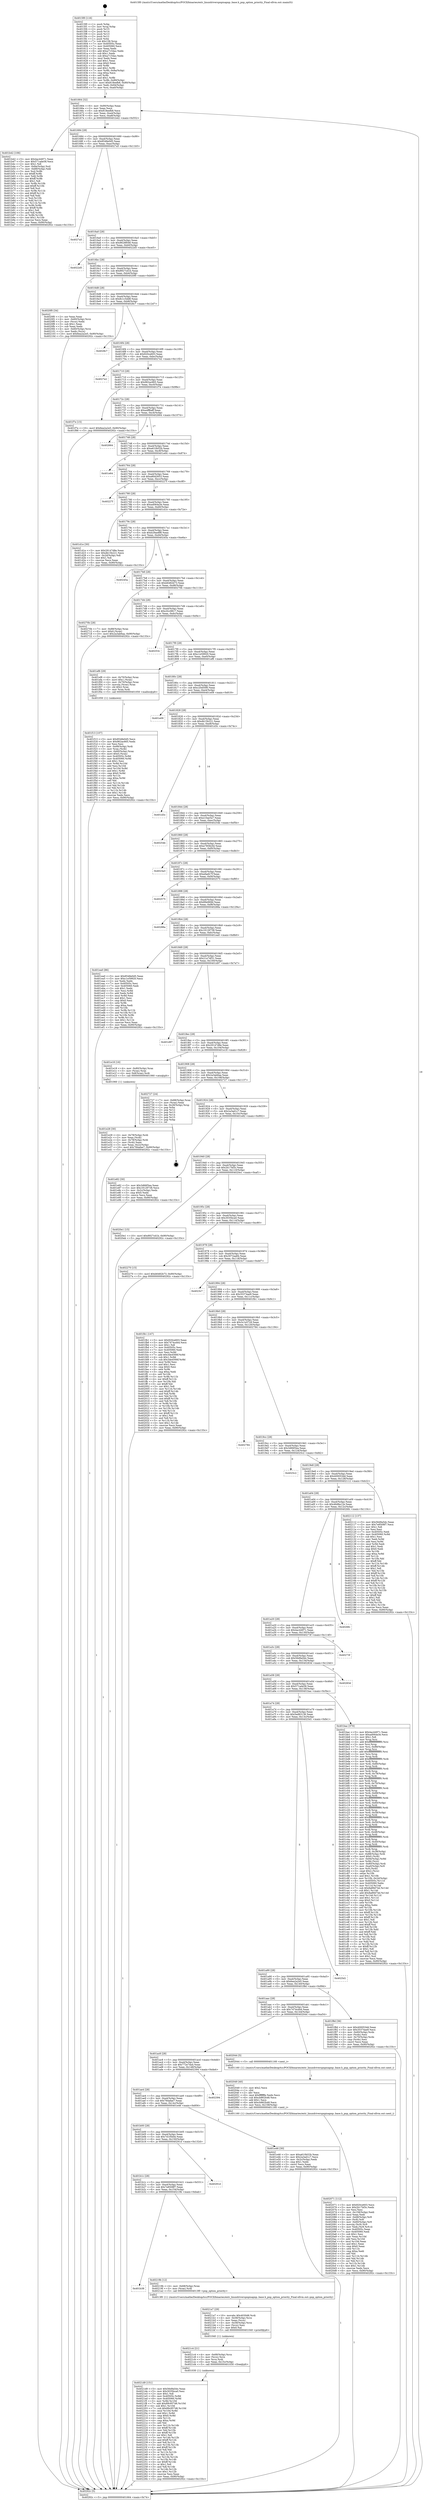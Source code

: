 digraph "0x4015f0" {
  label = "0x4015f0 (/mnt/c/Users/mathe/Desktop/tcc/POCII/binaries/extr_linuxdriverspnpisapnp..base.h_pnp_option_priority_Final-ollvm.out::main(0))"
  labelloc = "t"
  node[shape=record]

  Entry [label="",width=0.3,height=0.3,shape=circle,fillcolor=black,style=filled]
  "0x401664" [label="{
     0x401664 [32]\l
     | [instrs]\l
     &nbsp;&nbsp;0x401664 \<+6\>: mov -0x90(%rbp),%eax\l
     &nbsp;&nbsp;0x40166a \<+2\>: mov %eax,%ecx\l
     &nbsp;&nbsp;0x40166c \<+6\>: sub $0x818eefb8,%ecx\l
     &nbsp;&nbsp;0x401672 \<+6\>: mov %eax,-0xa4(%rbp)\l
     &nbsp;&nbsp;0x401678 \<+6\>: mov %ecx,-0xa8(%rbp)\l
     &nbsp;&nbsp;0x40167e \<+6\>: je 0000000000401b42 \<main+0x552\>\l
  }"]
  "0x401b42" [label="{
     0x401b42 [106]\l
     | [instrs]\l
     &nbsp;&nbsp;0x401b42 \<+5\>: mov $0x4ac44971,%eax\l
     &nbsp;&nbsp;0x401b47 \<+5\>: mov $0x571ade58,%ecx\l
     &nbsp;&nbsp;0x401b4c \<+2\>: mov $0x1,%dl\l
     &nbsp;&nbsp;0x401b4e \<+7\>: mov -0x8a(%rbp),%sil\l
     &nbsp;&nbsp;0x401b55 \<+7\>: mov -0x89(%rbp),%dil\l
     &nbsp;&nbsp;0x401b5c \<+3\>: mov %sil,%r8b\l
     &nbsp;&nbsp;0x401b5f \<+4\>: xor $0xff,%r8b\l
     &nbsp;&nbsp;0x401b63 \<+3\>: mov %dil,%r9b\l
     &nbsp;&nbsp;0x401b66 \<+4\>: xor $0xff,%r9b\l
     &nbsp;&nbsp;0x401b6a \<+3\>: xor $0x1,%dl\l
     &nbsp;&nbsp;0x401b6d \<+3\>: mov %r8b,%r10b\l
     &nbsp;&nbsp;0x401b70 \<+4\>: and $0xff,%r10b\l
     &nbsp;&nbsp;0x401b74 \<+3\>: and %dl,%sil\l
     &nbsp;&nbsp;0x401b77 \<+3\>: mov %r9b,%r11b\l
     &nbsp;&nbsp;0x401b7a \<+4\>: and $0xff,%r11b\l
     &nbsp;&nbsp;0x401b7e \<+3\>: and %dl,%dil\l
     &nbsp;&nbsp;0x401b81 \<+3\>: or %sil,%r10b\l
     &nbsp;&nbsp;0x401b84 \<+3\>: or %dil,%r11b\l
     &nbsp;&nbsp;0x401b87 \<+3\>: xor %r11b,%r10b\l
     &nbsp;&nbsp;0x401b8a \<+3\>: or %r9b,%r8b\l
     &nbsp;&nbsp;0x401b8d \<+4\>: xor $0xff,%r8b\l
     &nbsp;&nbsp;0x401b91 \<+3\>: or $0x1,%dl\l
     &nbsp;&nbsp;0x401b94 \<+3\>: and %dl,%r8b\l
     &nbsp;&nbsp;0x401b97 \<+3\>: or %r8b,%r10b\l
     &nbsp;&nbsp;0x401b9a \<+4\>: test $0x1,%r10b\l
     &nbsp;&nbsp;0x401b9e \<+3\>: cmovne %ecx,%eax\l
     &nbsp;&nbsp;0x401ba1 \<+6\>: mov %eax,-0x90(%rbp)\l
     &nbsp;&nbsp;0x401ba7 \<+5\>: jmp 000000000040292c \<main+0x133c\>\l
  }"]
  "0x401684" [label="{
     0x401684 [28]\l
     | [instrs]\l
     &nbsp;&nbsp;0x401684 \<+5\>: jmp 0000000000401689 \<main+0x99\>\l
     &nbsp;&nbsp;0x401689 \<+6\>: mov -0xa4(%rbp),%eax\l
     &nbsp;&nbsp;0x40168f \<+5\>: sub $0x8548e0d5,%eax\l
     &nbsp;&nbsp;0x401694 \<+6\>: mov %eax,-0xac(%rbp)\l
     &nbsp;&nbsp;0x40169a \<+6\>: je 00000000004027a5 \<main+0x11b5\>\l
  }"]
  "0x40292c" [label="{
     0x40292c [5]\l
     | [instrs]\l
     &nbsp;&nbsp;0x40292c \<+5\>: jmp 0000000000401664 \<main+0x74\>\l
  }"]
  "0x4015f0" [label="{
     0x4015f0 [116]\l
     | [instrs]\l
     &nbsp;&nbsp;0x4015f0 \<+1\>: push %rbp\l
     &nbsp;&nbsp;0x4015f1 \<+3\>: mov %rsp,%rbp\l
     &nbsp;&nbsp;0x4015f4 \<+2\>: push %r15\l
     &nbsp;&nbsp;0x4015f6 \<+2\>: push %r14\l
     &nbsp;&nbsp;0x4015f8 \<+2\>: push %r13\l
     &nbsp;&nbsp;0x4015fa \<+2\>: push %r12\l
     &nbsp;&nbsp;0x4015fc \<+1\>: push %rbx\l
     &nbsp;&nbsp;0x4015fd \<+7\>: sub $0x158,%rsp\l
     &nbsp;&nbsp;0x401604 \<+7\>: mov 0x40505c,%eax\l
     &nbsp;&nbsp;0x40160b \<+7\>: mov 0x405060,%ecx\l
     &nbsp;&nbsp;0x401612 \<+2\>: mov %eax,%edx\l
     &nbsp;&nbsp;0x401614 \<+6\>: add $0xa7154ac,%edx\l
     &nbsp;&nbsp;0x40161a \<+3\>: sub $0x1,%edx\l
     &nbsp;&nbsp;0x40161d \<+6\>: sub $0xa7154ac,%edx\l
     &nbsp;&nbsp;0x401623 \<+3\>: imul %edx,%eax\l
     &nbsp;&nbsp;0x401626 \<+3\>: and $0x1,%eax\l
     &nbsp;&nbsp;0x401629 \<+3\>: cmp $0x0,%eax\l
     &nbsp;&nbsp;0x40162c \<+4\>: sete %r8b\l
     &nbsp;&nbsp;0x401630 \<+4\>: and $0x1,%r8b\l
     &nbsp;&nbsp;0x401634 \<+7\>: mov %r8b,-0x8a(%rbp)\l
     &nbsp;&nbsp;0x40163b \<+3\>: cmp $0xa,%ecx\l
     &nbsp;&nbsp;0x40163e \<+4\>: setl %r8b\l
     &nbsp;&nbsp;0x401642 \<+4\>: and $0x1,%r8b\l
     &nbsp;&nbsp;0x401646 \<+7\>: mov %r8b,-0x89(%rbp)\l
     &nbsp;&nbsp;0x40164d \<+10\>: movl $0x818eefb8,-0x90(%rbp)\l
     &nbsp;&nbsp;0x401657 \<+6\>: mov %edi,-0x94(%rbp)\l
     &nbsp;&nbsp;0x40165d \<+7\>: mov %rsi,-0xa0(%rbp)\l
  }"]
  Exit [label="",width=0.3,height=0.3,shape=circle,fillcolor=black,style=filled,peripheries=2]
  "0x4027a5" [label="{
     0x4027a5\l
  }", style=dashed]
  "0x4016a0" [label="{
     0x4016a0 [28]\l
     | [instrs]\l
     &nbsp;&nbsp;0x4016a0 \<+5\>: jmp 00000000004016a5 \<main+0xb5\>\l
     &nbsp;&nbsp;0x4016a5 \<+6\>: mov -0xa4(%rbp),%eax\l
     &nbsp;&nbsp;0x4016ab \<+5\>: sub $0x8628f046,%eax\l
     &nbsp;&nbsp;0x4016b0 \<+6\>: mov %eax,-0xb0(%rbp)\l
     &nbsp;&nbsp;0x4016b6 \<+6\>: je 00000000004022d5 \<main+0xce5\>\l
  }"]
  "0x4021d9" [label="{
     0x4021d9 [151]\l
     | [instrs]\l
     &nbsp;&nbsp;0x4021d9 \<+5\>: mov $0x56d9a5dc,%eax\l
     &nbsp;&nbsp;0x4021de \<+5\>: mov $0x3035bca0,%esi\l
     &nbsp;&nbsp;0x4021e3 \<+2\>: mov $0x1,%dl\l
     &nbsp;&nbsp;0x4021e5 \<+8\>: mov 0x40505c,%r8d\l
     &nbsp;&nbsp;0x4021ed \<+8\>: mov 0x405060,%r9d\l
     &nbsp;&nbsp;0x4021f5 \<+3\>: mov %r8d,%r10d\l
     &nbsp;&nbsp;0x4021f8 \<+7\>: add $0x89c957d6,%r10d\l
     &nbsp;&nbsp;0x4021ff \<+4\>: sub $0x1,%r10d\l
     &nbsp;&nbsp;0x402203 \<+7\>: sub $0x89c957d6,%r10d\l
     &nbsp;&nbsp;0x40220a \<+4\>: imul %r10d,%r8d\l
     &nbsp;&nbsp;0x40220e \<+4\>: and $0x1,%r8d\l
     &nbsp;&nbsp;0x402212 \<+4\>: cmp $0x0,%r8d\l
     &nbsp;&nbsp;0x402216 \<+4\>: sete %r11b\l
     &nbsp;&nbsp;0x40221a \<+4\>: cmp $0xa,%r9d\l
     &nbsp;&nbsp;0x40221e \<+3\>: setl %bl\l
     &nbsp;&nbsp;0x402221 \<+3\>: mov %r11b,%r14b\l
     &nbsp;&nbsp;0x402224 \<+4\>: xor $0xff,%r14b\l
     &nbsp;&nbsp;0x402228 \<+3\>: mov %bl,%r15b\l
     &nbsp;&nbsp;0x40222b \<+4\>: xor $0xff,%r15b\l
     &nbsp;&nbsp;0x40222f \<+3\>: xor $0x1,%dl\l
     &nbsp;&nbsp;0x402232 \<+3\>: mov %r14b,%r12b\l
     &nbsp;&nbsp;0x402235 \<+4\>: and $0xff,%r12b\l
     &nbsp;&nbsp;0x402239 \<+3\>: and %dl,%r11b\l
     &nbsp;&nbsp;0x40223c \<+3\>: mov %r15b,%r13b\l
     &nbsp;&nbsp;0x40223f \<+4\>: and $0xff,%r13b\l
     &nbsp;&nbsp;0x402243 \<+2\>: and %dl,%bl\l
     &nbsp;&nbsp;0x402245 \<+3\>: or %r11b,%r12b\l
     &nbsp;&nbsp;0x402248 \<+3\>: or %bl,%r13b\l
     &nbsp;&nbsp;0x40224b \<+3\>: xor %r13b,%r12b\l
     &nbsp;&nbsp;0x40224e \<+3\>: or %r15b,%r14b\l
     &nbsp;&nbsp;0x402251 \<+4\>: xor $0xff,%r14b\l
     &nbsp;&nbsp;0x402255 \<+3\>: or $0x1,%dl\l
     &nbsp;&nbsp;0x402258 \<+3\>: and %dl,%r14b\l
     &nbsp;&nbsp;0x40225b \<+3\>: or %r14b,%r12b\l
     &nbsp;&nbsp;0x40225e \<+4\>: test $0x1,%r12b\l
     &nbsp;&nbsp;0x402262 \<+3\>: cmovne %esi,%eax\l
     &nbsp;&nbsp;0x402265 \<+6\>: mov %eax,-0x90(%rbp)\l
     &nbsp;&nbsp;0x40226b \<+5\>: jmp 000000000040292c \<main+0x133c\>\l
  }"]
  "0x4022d5" [label="{
     0x4022d5\l
  }", style=dashed]
  "0x4016bc" [label="{
     0x4016bc [28]\l
     | [instrs]\l
     &nbsp;&nbsp;0x4016bc \<+5\>: jmp 00000000004016c1 \<main+0xd1\>\l
     &nbsp;&nbsp;0x4016c1 \<+6\>: mov -0xa4(%rbp),%eax\l
     &nbsp;&nbsp;0x4016c7 \<+5\>: sub $0x8927cd1b,%eax\l
     &nbsp;&nbsp;0x4016cc \<+6\>: mov %eax,-0xb4(%rbp)\l
     &nbsp;&nbsp;0x4016d2 \<+6\>: je 00000000004020f0 \<main+0xb00\>\l
  }"]
  "0x4021c4" [label="{
     0x4021c4 [21]\l
     | [instrs]\l
     &nbsp;&nbsp;0x4021c4 \<+4\>: mov -0x68(%rbp),%rcx\l
     &nbsp;&nbsp;0x4021c8 \<+3\>: mov (%rcx),%rcx\l
     &nbsp;&nbsp;0x4021cb \<+3\>: mov %rcx,%rdi\l
     &nbsp;&nbsp;0x4021ce \<+6\>: mov %eax,-0x15c(%rbp)\l
     &nbsp;&nbsp;0x4021d4 \<+5\>: call 0000000000401030 \<free@plt\>\l
     | [calls]\l
     &nbsp;&nbsp;0x401030 \{1\} (unknown)\l
  }"]
  "0x4020f0" [label="{
     0x4020f0 [34]\l
     | [instrs]\l
     &nbsp;&nbsp;0x4020f0 \<+2\>: xor %eax,%eax\l
     &nbsp;&nbsp;0x4020f2 \<+4\>: mov -0x60(%rbp),%rcx\l
     &nbsp;&nbsp;0x4020f6 \<+2\>: mov (%rcx),%edx\l
     &nbsp;&nbsp;0x4020f8 \<+3\>: sub $0x1,%eax\l
     &nbsp;&nbsp;0x4020fb \<+2\>: sub %eax,%edx\l
     &nbsp;&nbsp;0x4020fd \<+4\>: mov -0x60(%rbp),%rcx\l
     &nbsp;&nbsp;0x402101 \<+2\>: mov %edx,(%rcx)\l
     &nbsp;&nbsp;0x402103 \<+10\>: movl $0x6ea2a2e5,-0x90(%rbp)\l
     &nbsp;&nbsp;0x40210d \<+5\>: jmp 000000000040292c \<main+0x133c\>\l
  }"]
  "0x4016d8" [label="{
     0x4016d8 [28]\l
     | [instrs]\l
     &nbsp;&nbsp;0x4016d8 \<+5\>: jmp 00000000004016dd \<main+0xed\>\l
     &nbsp;&nbsp;0x4016dd \<+6\>: mov -0xa4(%rbp),%eax\l
     &nbsp;&nbsp;0x4016e3 \<+5\>: sub $0x8c1c5dd8,%eax\l
     &nbsp;&nbsp;0x4016e8 \<+6\>: mov %eax,-0xb8(%rbp)\l
     &nbsp;&nbsp;0x4016ee \<+6\>: je 00000000004028c7 \<main+0x12d7\>\l
  }"]
  "0x4021a7" [label="{
     0x4021a7 [29]\l
     | [instrs]\l
     &nbsp;&nbsp;0x4021a7 \<+10\>: movabs $0x4030d6,%rdi\l
     &nbsp;&nbsp;0x4021b1 \<+4\>: mov -0x58(%rbp),%rcx\l
     &nbsp;&nbsp;0x4021b5 \<+2\>: mov %eax,(%rcx)\l
     &nbsp;&nbsp;0x4021b7 \<+4\>: mov -0x58(%rbp),%rcx\l
     &nbsp;&nbsp;0x4021bb \<+2\>: mov (%rcx),%esi\l
     &nbsp;&nbsp;0x4021bd \<+2\>: mov $0x0,%al\l
     &nbsp;&nbsp;0x4021bf \<+5\>: call 0000000000401040 \<printf@plt\>\l
     | [calls]\l
     &nbsp;&nbsp;0x401040 \{1\} (unknown)\l
  }"]
  "0x4028c7" [label="{
     0x4028c7\l
  }", style=dashed]
  "0x4016f4" [label="{
     0x4016f4 [28]\l
     | [instrs]\l
     &nbsp;&nbsp;0x4016f4 \<+5\>: jmp 00000000004016f9 \<main+0x109\>\l
     &nbsp;&nbsp;0x4016f9 \<+6\>: mov -0xa4(%rbp),%eax\l
     &nbsp;&nbsp;0x4016ff \<+5\>: sub $0x920ce603,%eax\l
     &nbsp;&nbsp;0x401704 \<+6\>: mov %eax,-0xbc(%rbp)\l
     &nbsp;&nbsp;0x40170a \<+6\>: je 00000000004027e2 \<main+0x11f2\>\l
  }"]
  "0x401b38" [label="{
     0x401b38\l
  }", style=dashed]
  "0x4027e2" [label="{
     0x4027e2\l
  }", style=dashed]
  "0x401710" [label="{
     0x401710 [28]\l
     | [instrs]\l
     &nbsp;&nbsp;0x401710 \<+5\>: jmp 0000000000401715 \<main+0x125\>\l
     &nbsp;&nbsp;0x401715 \<+6\>: mov -0xa4(%rbp),%eax\l
     &nbsp;&nbsp;0x40171b \<+5\>: sub $0x962ac665,%eax\l
     &nbsp;&nbsp;0x401720 \<+6\>: mov %eax,-0xc0(%rbp)\l
     &nbsp;&nbsp;0x401726 \<+6\>: je 0000000000401f7e \<main+0x98e\>\l
  }"]
  "0x40219b" [label="{
     0x40219b [12]\l
     | [instrs]\l
     &nbsp;&nbsp;0x40219b \<+4\>: mov -0x68(%rbp),%rax\l
     &nbsp;&nbsp;0x40219f \<+3\>: mov (%rax),%rdi\l
     &nbsp;&nbsp;0x4021a2 \<+5\>: call 00000000004013f0 \<pnp_option_priority\>\l
     | [calls]\l
     &nbsp;&nbsp;0x4013f0 \{1\} (/mnt/c/Users/mathe/Desktop/tcc/POCII/binaries/extr_linuxdriverspnpisapnp..base.h_pnp_option_priority_Final-ollvm.out::pnp_option_priority)\l
  }"]
  "0x401f7e" [label="{
     0x401f7e [15]\l
     | [instrs]\l
     &nbsp;&nbsp;0x401f7e \<+10\>: movl $0x6ea2a2e5,-0x90(%rbp)\l
     &nbsp;&nbsp;0x401f88 \<+5\>: jmp 000000000040292c \<main+0x133c\>\l
  }"]
  "0x40172c" [label="{
     0x40172c [28]\l
     | [instrs]\l
     &nbsp;&nbsp;0x40172c \<+5\>: jmp 0000000000401731 \<main+0x141\>\l
     &nbsp;&nbsp;0x401731 \<+6\>: mov -0xa4(%rbp),%eax\l
     &nbsp;&nbsp;0x401737 \<+5\>: sub $0xa4ff6aff,%eax\l
     &nbsp;&nbsp;0x40173c \<+6\>: mov %eax,-0xc4(%rbp)\l
     &nbsp;&nbsp;0x401742 \<+6\>: je 0000000000402664 \<main+0x1074\>\l
  }"]
  "0x401b1c" [label="{
     0x401b1c [28]\l
     | [instrs]\l
     &nbsp;&nbsp;0x401b1c \<+5\>: jmp 0000000000401b21 \<main+0x531\>\l
     &nbsp;&nbsp;0x401b21 \<+6\>: mov -0xa4(%rbp),%eax\l
     &nbsp;&nbsp;0x401b27 \<+5\>: sub $0x7e8508f7,%eax\l
     &nbsp;&nbsp;0x401b2c \<+6\>: mov %eax,-0x154(%rbp)\l
     &nbsp;&nbsp;0x401b32 \<+6\>: je 000000000040219b \<main+0xbab\>\l
  }"]
  "0x402664" [label="{
     0x402664\l
  }", style=dashed]
  "0x401748" [label="{
     0x401748 [28]\l
     | [instrs]\l
     &nbsp;&nbsp;0x401748 \<+5\>: jmp 000000000040174d \<main+0x15d\>\l
     &nbsp;&nbsp;0x40174d \<+6\>: mov -0xa4(%rbp),%eax\l
     &nbsp;&nbsp;0x401753 \<+5\>: sub $0xa610b52b,%eax\l
     &nbsp;&nbsp;0x401758 \<+6\>: mov %eax,-0xc8(%rbp)\l
     &nbsp;&nbsp;0x40175e \<+6\>: je 0000000000401e64 \<main+0x874\>\l
  }"]
  "0x40291d" [label="{
     0x40291d\l
  }", style=dashed]
  "0x401e64" [label="{
     0x401e64\l
  }", style=dashed]
  "0x401764" [label="{
     0x401764 [28]\l
     | [instrs]\l
     &nbsp;&nbsp;0x401764 \<+5\>: jmp 0000000000401769 \<main+0x179\>\l
     &nbsp;&nbsp;0x401769 \<+6\>: mov -0xa4(%rbp),%eax\l
     &nbsp;&nbsp;0x40176f \<+5\>: sub $0xa80d2653,%eax\l
     &nbsp;&nbsp;0x401774 \<+6\>: mov %eax,-0xcc(%rbp)\l
     &nbsp;&nbsp;0x40177a \<+6\>: je 000000000040227f \<main+0xc8f\>\l
  }"]
  "0x402071" [label="{
     0x402071 [112]\l
     | [instrs]\l
     &nbsp;&nbsp;0x402071 \<+5\>: mov $0x920ce603,%ecx\l
     &nbsp;&nbsp;0x402076 \<+5\>: mov $0x2b17bf3c,%edx\l
     &nbsp;&nbsp;0x40207b \<+2\>: xor %esi,%esi\l
     &nbsp;&nbsp;0x40207d \<+6\>: mov -0x158(%rbp),%edi\l
     &nbsp;&nbsp;0x402083 \<+3\>: imul %eax,%edi\l
     &nbsp;&nbsp;0x402086 \<+4\>: mov -0x68(%rbp),%r8\l
     &nbsp;&nbsp;0x40208a \<+3\>: mov (%r8),%r8\l
     &nbsp;&nbsp;0x40208d \<+4\>: mov -0x60(%rbp),%r9\l
     &nbsp;&nbsp;0x402091 \<+3\>: movslq (%r9),%r9\l
     &nbsp;&nbsp;0x402094 \<+4\>: mov %edi,(%r8,%r9,4)\l
     &nbsp;&nbsp;0x402098 \<+7\>: mov 0x40505c,%eax\l
     &nbsp;&nbsp;0x40209f \<+7\>: mov 0x405060,%edi\l
     &nbsp;&nbsp;0x4020a6 \<+3\>: sub $0x1,%esi\l
     &nbsp;&nbsp;0x4020a9 \<+3\>: mov %eax,%r10d\l
     &nbsp;&nbsp;0x4020ac \<+3\>: add %esi,%r10d\l
     &nbsp;&nbsp;0x4020af \<+4\>: imul %r10d,%eax\l
     &nbsp;&nbsp;0x4020b3 \<+3\>: and $0x1,%eax\l
     &nbsp;&nbsp;0x4020b6 \<+3\>: cmp $0x0,%eax\l
     &nbsp;&nbsp;0x4020b9 \<+4\>: sete %r11b\l
     &nbsp;&nbsp;0x4020bd \<+3\>: cmp $0xa,%edi\l
     &nbsp;&nbsp;0x4020c0 \<+3\>: setl %bl\l
     &nbsp;&nbsp;0x4020c3 \<+3\>: mov %r11b,%r14b\l
     &nbsp;&nbsp;0x4020c6 \<+3\>: and %bl,%r14b\l
     &nbsp;&nbsp;0x4020c9 \<+3\>: xor %bl,%r11b\l
     &nbsp;&nbsp;0x4020cc \<+3\>: or %r11b,%r14b\l
     &nbsp;&nbsp;0x4020cf \<+4\>: test $0x1,%r14b\l
     &nbsp;&nbsp;0x4020d3 \<+3\>: cmovne %edx,%ecx\l
     &nbsp;&nbsp;0x4020d6 \<+6\>: mov %ecx,-0x90(%rbp)\l
     &nbsp;&nbsp;0x4020dc \<+5\>: jmp 000000000040292c \<main+0x133c\>\l
  }"]
  "0x40227f" [label="{
     0x40227f\l
  }", style=dashed]
  "0x401780" [label="{
     0x401780 [28]\l
     | [instrs]\l
     &nbsp;&nbsp;0x401780 \<+5\>: jmp 0000000000401785 \<main+0x195\>\l
     &nbsp;&nbsp;0x401785 \<+6\>: mov -0xa4(%rbp),%eax\l
     &nbsp;&nbsp;0x40178b \<+5\>: sub $0xad064a3e,%eax\l
     &nbsp;&nbsp;0x401790 \<+6\>: mov %eax,-0xd0(%rbp)\l
     &nbsp;&nbsp;0x401796 \<+6\>: je 0000000000401d1e \<main+0x72e\>\l
  }"]
  "0x402049" [label="{
     0x402049 [40]\l
     | [instrs]\l
     &nbsp;&nbsp;0x402049 \<+5\>: mov $0x2,%ecx\l
     &nbsp;&nbsp;0x40204e \<+1\>: cltd\l
     &nbsp;&nbsp;0x40204f \<+2\>: idiv %ecx\l
     &nbsp;&nbsp;0x402051 \<+6\>: imul $0xfffffffe,%edx,%ecx\l
     &nbsp;&nbsp;0x402057 \<+6\>: sub $0xcb862b48,%ecx\l
     &nbsp;&nbsp;0x40205d \<+3\>: add $0x1,%ecx\l
     &nbsp;&nbsp;0x402060 \<+6\>: add $0xcb862b48,%ecx\l
     &nbsp;&nbsp;0x402066 \<+6\>: mov %ecx,-0x158(%rbp)\l
     &nbsp;&nbsp;0x40206c \<+5\>: call 0000000000401160 \<next_i\>\l
     | [calls]\l
     &nbsp;&nbsp;0x401160 \{1\} (/mnt/c/Users/mathe/Desktop/tcc/POCII/binaries/extr_linuxdriverspnpisapnp..base.h_pnp_option_priority_Final-ollvm.out::next_i)\l
  }"]
  "0x401d1e" [label="{
     0x401d1e [30]\l
     | [instrs]\l
     &nbsp;&nbsp;0x401d1e \<+5\>: mov $0x29147d8e,%eax\l
     &nbsp;&nbsp;0x401d23 \<+5\>: mov $0xdb15b221,%ecx\l
     &nbsp;&nbsp;0x401d28 \<+3\>: mov -0x2d(%rbp),%dl\l
     &nbsp;&nbsp;0x401d2b \<+3\>: test $0x1,%dl\l
     &nbsp;&nbsp;0x401d2e \<+3\>: cmovne %ecx,%eax\l
     &nbsp;&nbsp;0x401d31 \<+6\>: mov %eax,-0x90(%rbp)\l
     &nbsp;&nbsp;0x401d37 \<+5\>: jmp 000000000040292c \<main+0x133c\>\l
  }"]
  "0x40179c" [label="{
     0x40179c [28]\l
     | [instrs]\l
     &nbsp;&nbsp;0x40179c \<+5\>: jmp 00000000004017a1 \<main+0x1b1\>\l
     &nbsp;&nbsp;0x4017a1 \<+6\>: mov -0xa4(%rbp),%eax\l
     &nbsp;&nbsp;0x4017a7 \<+5\>: sub $0xb29ae8f8,%eax\l
     &nbsp;&nbsp;0x4017ac \<+6\>: mov %eax,-0xd4(%rbp)\l
     &nbsp;&nbsp;0x4017b2 \<+6\>: je 000000000040245a \<main+0xe6a\>\l
  }"]
  "0x401f13" [label="{
     0x401f13 [107]\l
     | [instrs]\l
     &nbsp;&nbsp;0x401f13 \<+5\>: mov $0x8548e0d5,%ecx\l
     &nbsp;&nbsp;0x401f18 \<+5\>: mov $0x962ac665,%edx\l
     &nbsp;&nbsp;0x401f1d \<+2\>: xor %esi,%esi\l
     &nbsp;&nbsp;0x401f1f \<+4\>: mov -0x68(%rbp),%rdi\l
     &nbsp;&nbsp;0x401f23 \<+3\>: mov %rax,(%rdi)\l
     &nbsp;&nbsp;0x401f26 \<+4\>: mov -0x60(%rbp),%rax\l
     &nbsp;&nbsp;0x401f2a \<+6\>: movl $0x0,(%rax)\l
     &nbsp;&nbsp;0x401f30 \<+8\>: mov 0x40505c,%r8d\l
     &nbsp;&nbsp;0x401f38 \<+8\>: mov 0x405060,%r9d\l
     &nbsp;&nbsp;0x401f40 \<+3\>: sub $0x1,%esi\l
     &nbsp;&nbsp;0x401f43 \<+3\>: mov %r8d,%r10d\l
     &nbsp;&nbsp;0x401f46 \<+3\>: add %esi,%r10d\l
     &nbsp;&nbsp;0x401f49 \<+4\>: imul %r10d,%r8d\l
     &nbsp;&nbsp;0x401f4d \<+4\>: and $0x1,%r8d\l
     &nbsp;&nbsp;0x401f51 \<+4\>: cmp $0x0,%r8d\l
     &nbsp;&nbsp;0x401f55 \<+4\>: sete %r11b\l
     &nbsp;&nbsp;0x401f59 \<+4\>: cmp $0xa,%r9d\l
     &nbsp;&nbsp;0x401f5d \<+3\>: setl %bl\l
     &nbsp;&nbsp;0x401f60 \<+3\>: mov %r11b,%r14b\l
     &nbsp;&nbsp;0x401f63 \<+3\>: and %bl,%r14b\l
     &nbsp;&nbsp;0x401f66 \<+3\>: xor %bl,%r11b\l
     &nbsp;&nbsp;0x401f69 \<+3\>: or %r11b,%r14b\l
     &nbsp;&nbsp;0x401f6c \<+4\>: test $0x1,%r14b\l
     &nbsp;&nbsp;0x401f70 \<+3\>: cmovne %edx,%ecx\l
     &nbsp;&nbsp;0x401f73 \<+6\>: mov %ecx,-0x90(%rbp)\l
     &nbsp;&nbsp;0x401f79 \<+5\>: jmp 000000000040292c \<main+0x133c\>\l
  }"]
  "0x40245a" [label="{
     0x40245a\l
  }", style=dashed]
  "0x4017b8" [label="{
     0x4017b8 [28]\l
     | [instrs]\l
     &nbsp;&nbsp;0x4017b8 \<+5\>: jmp 00000000004017bd \<main+0x1cd\>\l
     &nbsp;&nbsp;0x4017bd \<+6\>: mov -0xa4(%rbp),%eax\l
     &nbsp;&nbsp;0x4017c3 \<+5\>: sub $0xb6482b73,%eax\l
     &nbsp;&nbsp;0x4017c8 \<+6\>: mov %eax,-0xd8(%rbp)\l
     &nbsp;&nbsp;0x4017ce \<+6\>: je 000000000040270b \<main+0x111b\>\l
  }"]
  "0x401b00" [label="{
     0x401b00 [28]\l
     | [instrs]\l
     &nbsp;&nbsp;0x401b00 \<+5\>: jmp 0000000000401b05 \<main+0x515\>\l
     &nbsp;&nbsp;0x401b05 \<+6\>: mov -0xa4(%rbp),%eax\l
     &nbsp;&nbsp;0x401b0b \<+5\>: sub $0x7d1f5b0e,%eax\l
     &nbsp;&nbsp;0x401b10 \<+6\>: mov %eax,-0x150(%rbp)\l
     &nbsp;&nbsp;0x401b16 \<+6\>: je 000000000040291d \<main+0x132d\>\l
  }"]
  "0x40270b" [label="{
     0x40270b [28]\l
     | [instrs]\l
     &nbsp;&nbsp;0x40270b \<+7\>: mov -0x88(%rbp),%rax\l
     &nbsp;&nbsp;0x402712 \<+6\>: movl $0x0,(%rax)\l
     &nbsp;&nbsp;0x402718 \<+10\>: movl $0x2a3ab6aa,-0x90(%rbp)\l
     &nbsp;&nbsp;0x402722 \<+5\>: jmp 000000000040292c \<main+0x133c\>\l
  }"]
  "0x4017d4" [label="{
     0x4017d4 [28]\l
     | [instrs]\l
     &nbsp;&nbsp;0x4017d4 \<+5\>: jmp 00000000004017d9 \<main+0x1e9\>\l
     &nbsp;&nbsp;0x4017d9 \<+6\>: mov -0xa4(%rbp),%eax\l
     &nbsp;&nbsp;0x4017df \<+5\>: sub $0xc0cc9817,%eax\l
     &nbsp;&nbsp;0x4017e4 \<+6\>: mov %eax,-0xdc(%rbp)\l
     &nbsp;&nbsp;0x4017ea \<+6\>: je 000000000040253c \<main+0xf4c\>\l
  }"]
  "0x401e46" [label="{
     0x401e46 [30]\l
     | [instrs]\l
     &nbsp;&nbsp;0x401e46 \<+5\>: mov $0xa610b52b,%eax\l
     &nbsp;&nbsp;0x401e4b \<+5\>: mov $0x2a3ad1c7,%ecx\l
     &nbsp;&nbsp;0x401e50 \<+3\>: mov -0x2c(%rbp),%edx\l
     &nbsp;&nbsp;0x401e53 \<+3\>: cmp $0x1,%edx\l
     &nbsp;&nbsp;0x401e56 \<+3\>: cmovl %ecx,%eax\l
     &nbsp;&nbsp;0x401e59 \<+6\>: mov %eax,-0x90(%rbp)\l
     &nbsp;&nbsp;0x401e5f \<+5\>: jmp 000000000040292c \<main+0x133c\>\l
  }"]
  "0x40253c" [label="{
     0x40253c\l
  }", style=dashed]
  "0x4017f0" [label="{
     0x4017f0 [28]\l
     | [instrs]\l
     &nbsp;&nbsp;0x4017f0 \<+5\>: jmp 00000000004017f5 \<main+0x205\>\l
     &nbsp;&nbsp;0x4017f5 \<+6\>: mov -0xa4(%rbp),%eax\l
     &nbsp;&nbsp;0x4017fb \<+5\>: sub $0xc1e59920,%eax\l
     &nbsp;&nbsp;0x401800 \<+6\>: mov %eax,-0xe0(%rbp)\l
     &nbsp;&nbsp;0x401806 \<+6\>: je 0000000000401ef6 \<main+0x906\>\l
  }"]
  "0x401ae4" [label="{
     0x401ae4 [28]\l
     | [instrs]\l
     &nbsp;&nbsp;0x401ae4 \<+5\>: jmp 0000000000401ae9 \<main+0x4f9\>\l
     &nbsp;&nbsp;0x401ae9 \<+6\>: mov -0xa4(%rbp),%eax\l
     &nbsp;&nbsp;0x401aef \<+5\>: sub $0x784afae7,%eax\l
     &nbsp;&nbsp;0x401af4 \<+6\>: mov %eax,-0x14c(%rbp)\l
     &nbsp;&nbsp;0x401afa \<+6\>: je 0000000000401e46 \<main+0x856\>\l
  }"]
  "0x401ef6" [label="{
     0x401ef6 [29]\l
     | [instrs]\l
     &nbsp;&nbsp;0x401ef6 \<+4\>: mov -0x70(%rbp),%rax\l
     &nbsp;&nbsp;0x401efa \<+6\>: movl $0x1,(%rax)\l
     &nbsp;&nbsp;0x401f00 \<+4\>: mov -0x70(%rbp),%rax\l
     &nbsp;&nbsp;0x401f04 \<+3\>: movslq (%rax),%rax\l
     &nbsp;&nbsp;0x401f07 \<+4\>: shl $0x2,%rax\l
     &nbsp;&nbsp;0x401f0b \<+3\>: mov %rax,%rdi\l
     &nbsp;&nbsp;0x401f0e \<+5\>: call 0000000000401050 \<malloc@plt\>\l
     | [calls]\l
     &nbsp;&nbsp;0x401050 \{1\} (unknown)\l
  }"]
  "0x40180c" [label="{
     0x40180c [28]\l
     | [instrs]\l
     &nbsp;&nbsp;0x40180c \<+5\>: jmp 0000000000401811 \<main+0x221\>\l
     &nbsp;&nbsp;0x401811 \<+6\>: mov -0xa4(%rbp),%eax\l
     &nbsp;&nbsp;0x401817 \<+5\>: sub $0xc20d50f0,%eax\l
     &nbsp;&nbsp;0x40181c \<+6\>: mov %eax,-0xe4(%rbp)\l
     &nbsp;&nbsp;0x401822 \<+6\>: je 0000000000401e09 \<main+0x819\>\l
  }"]
  "0x402394" [label="{
     0x402394\l
  }", style=dashed]
  "0x401e09" [label="{
     0x401e09\l
  }", style=dashed]
  "0x401828" [label="{
     0x401828 [28]\l
     | [instrs]\l
     &nbsp;&nbsp;0x401828 \<+5\>: jmp 000000000040182d \<main+0x23d\>\l
     &nbsp;&nbsp;0x40182d \<+6\>: mov -0xa4(%rbp),%eax\l
     &nbsp;&nbsp;0x401833 \<+5\>: sub $0xdb15b221,%eax\l
     &nbsp;&nbsp;0x401838 \<+6\>: mov %eax,-0xe8(%rbp)\l
     &nbsp;&nbsp;0x40183e \<+6\>: je 0000000000401d3c \<main+0x74c\>\l
  }"]
  "0x401ac8" [label="{
     0x401ac8 [28]\l
     | [instrs]\l
     &nbsp;&nbsp;0x401ac8 \<+5\>: jmp 0000000000401acd \<main+0x4dd\>\l
     &nbsp;&nbsp;0x401acd \<+6\>: mov -0xa4(%rbp),%eax\l
     &nbsp;&nbsp;0x401ad3 \<+5\>: sub $0x772e74a4,%eax\l
     &nbsp;&nbsp;0x401ad8 \<+6\>: mov %eax,-0x148(%rbp)\l
     &nbsp;&nbsp;0x401ade \<+6\>: je 0000000000402394 \<main+0xda4\>\l
  }"]
  "0x401d3c" [label="{
     0x401d3c\l
  }", style=dashed]
  "0x401844" [label="{
     0x401844 [28]\l
     | [instrs]\l
     &nbsp;&nbsp;0x401844 \<+5\>: jmp 0000000000401849 \<main+0x259\>\l
     &nbsp;&nbsp;0x401849 \<+6\>: mov -0xa4(%rbp),%eax\l
     &nbsp;&nbsp;0x40184f \<+5\>: sub $0xe10ae5a7,%eax\l
     &nbsp;&nbsp;0x401854 \<+6\>: mov %eax,-0xec(%rbp)\l
     &nbsp;&nbsp;0x40185a \<+6\>: je 000000000040254b \<main+0xf5b\>\l
  }"]
  "0x402044" [label="{
     0x402044 [5]\l
     | [instrs]\l
     &nbsp;&nbsp;0x402044 \<+5\>: call 0000000000401160 \<next_i\>\l
     | [calls]\l
     &nbsp;&nbsp;0x401160 \{1\} (/mnt/c/Users/mathe/Desktop/tcc/POCII/binaries/extr_linuxdriverspnpisapnp..base.h_pnp_option_priority_Final-ollvm.out::next_i)\l
  }"]
  "0x40254b" [label="{
     0x40254b\l
  }", style=dashed]
  "0x401860" [label="{
     0x401860 [28]\l
     | [instrs]\l
     &nbsp;&nbsp;0x401860 \<+5\>: jmp 0000000000401865 \<main+0x275\>\l
     &nbsp;&nbsp;0x401865 \<+6\>: mov -0xa4(%rbp),%eax\l
     &nbsp;&nbsp;0x40186b \<+5\>: sub $0xe7858c0d,%eax\l
     &nbsp;&nbsp;0x401870 \<+6\>: mov %eax,-0xf0(%rbp)\l
     &nbsp;&nbsp;0x401876 \<+6\>: je 00000000004023a3 \<main+0xdb3\>\l
  }"]
  "0x401aac" [label="{
     0x401aac [28]\l
     | [instrs]\l
     &nbsp;&nbsp;0x401aac \<+5\>: jmp 0000000000401ab1 \<main+0x4c1\>\l
     &nbsp;&nbsp;0x401ab1 \<+6\>: mov -0xa4(%rbp),%eax\l
     &nbsp;&nbsp;0x401ab7 \<+5\>: sub $0x7474cd44,%eax\l
     &nbsp;&nbsp;0x401abc \<+6\>: mov %eax,-0x144(%rbp)\l
     &nbsp;&nbsp;0x401ac2 \<+6\>: je 0000000000402044 \<main+0xa54\>\l
  }"]
  "0x4023a3" [label="{
     0x4023a3\l
  }", style=dashed]
  "0x40187c" [label="{
     0x40187c [28]\l
     | [instrs]\l
     &nbsp;&nbsp;0x40187c \<+5\>: jmp 0000000000401881 \<main+0x291\>\l
     &nbsp;&nbsp;0x401881 \<+6\>: mov -0xa4(%rbp),%eax\l
     &nbsp;&nbsp;0x401887 \<+5\>: sub $0xefaefc7f,%eax\l
     &nbsp;&nbsp;0x40188c \<+6\>: mov %eax,-0xf4(%rbp)\l
     &nbsp;&nbsp;0x401892 \<+6\>: je 0000000000402575 \<main+0xf85\>\l
  }"]
  "0x401f8d" [label="{
     0x401f8d [36]\l
     | [instrs]\l
     &nbsp;&nbsp;0x401f8d \<+5\>: mov $0x400053dd,%eax\l
     &nbsp;&nbsp;0x401f92 \<+5\>: mov $0x35374ae9,%ecx\l
     &nbsp;&nbsp;0x401f97 \<+4\>: mov -0x60(%rbp),%rdx\l
     &nbsp;&nbsp;0x401f9b \<+2\>: mov (%rdx),%esi\l
     &nbsp;&nbsp;0x401f9d \<+4\>: mov -0x70(%rbp),%rdx\l
     &nbsp;&nbsp;0x401fa1 \<+2\>: cmp (%rdx),%esi\l
     &nbsp;&nbsp;0x401fa3 \<+3\>: cmovl %ecx,%eax\l
     &nbsp;&nbsp;0x401fa6 \<+6\>: mov %eax,-0x90(%rbp)\l
     &nbsp;&nbsp;0x401fac \<+5\>: jmp 000000000040292c \<main+0x133c\>\l
  }"]
  "0x402575" [label="{
     0x402575\l
  }", style=dashed]
  "0x401898" [label="{
     0x401898 [28]\l
     | [instrs]\l
     &nbsp;&nbsp;0x401898 \<+5\>: jmp 000000000040189d \<main+0x2ad\>\l
     &nbsp;&nbsp;0x40189d \<+6\>: mov -0xa4(%rbp),%eax\l
     &nbsp;&nbsp;0x4018a3 \<+5\>: sub $0x89e969d,%eax\l
     &nbsp;&nbsp;0x4018a8 \<+6\>: mov %eax,-0xf8(%rbp)\l
     &nbsp;&nbsp;0x4018ae \<+6\>: je 000000000040288a \<main+0x129a\>\l
  }"]
  "0x401a90" [label="{
     0x401a90 [28]\l
     | [instrs]\l
     &nbsp;&nbsp;0x401a90 \<+5\>: jmp 0000000000401a95 \<main+0x4a5\>\l
     &nbsp;&nbsp;0x401a95 \<+6\>: mov -0xa4(%rbp),%eax\l
     &nbsp;&nbsp;0x401a9b \<+5\>: sub $0x6ea2a2e5,%eax\l
     &nbsp;&nbsp;0x401aa0 \<+6\>: mov %eax,-0x140(%rbp)\l
     &nbsp;&nbsp;0x401aa6 \<+6\>: je 0000000000401f8d \<main+0x99d\>\l
  }"]
  "0x40288a" [label="{
     0x40288a\l
  }", style=dashed]
  "0x4018b4" [label="{
     0x4018b4 [28]\l
     | [instrs]\l
     &nbsp;&nbsp;0x4018b4 \<+5\>: jmp 00000000004018b9 \<main+0x2c9\>\l
     &nbsp;&nbsp;0x4018b9 \<+6\>: mov -0xa4(%rbp),%eax\l
     &nbsp;&nbsp;0x4018bf \<+5\>: sub $0x19129738,%eax\l
     &nbsp;&nbsp;0x4018c4 \<+6\>: mov %eax,-0xfc(%rbp)\l
     &nbsp;&nbsp;0x4018ca \<+6\>: je 0000000000401ea0 \<main+0x8b0\>\l
  }"]
  "0x4025d1" [label="{
     0x4025d1\l
  }", style=dashed]
  "0x401ea0" [label="{
     0x401ea0 [86]\l
     | [instrs]\l
     &nbsp;&nbsp;0x401ea0 \<+5\>: mov $0x8548e0d5,%eax\l
     &nbsp;&nbsp;0x401ea5 \<+5\>: mov $0xc1e59920,%ecx\l
     &nbsp;&nbsp;0x401eaa \<+2\>: xor %edx,%edx\l
     &nbsp;&nbsp;0x401eac \<+7\>: mov 0x40505c,%esi\l
     &nbsp;&nbsp;0x401eb3 \<+7\>: mov 0x405060,%edi\l
     &nbsp;&nbsp;0x401eba \<+3\>: sub $0x1,%edx\l
     &nbsp;&nbsp;0x401ebd \<+3\>: mov %esi,%r8d\l
     &nbsp;&nbsp;0x401ec0 \<+3\>: add %edx,%r8d\l
     &nbsp;&nbsp;0x401ec3 \<+4\>: imul %r8d,%esi\l
     &nbsp;&nbsp;0x401ec7 \<+3\>: and $0x1,%esi\l
     &nbsp;&nbsp;0x401eca \<+3\>: cmp $0x0,%esi\l
     &nbsp;&nbsp;0x401ecd \<+4\>: sete %r9b\l
     &nbsp;&nbsp;0x401ed1 \<+3\>: cmp $0xa,%edi\l
     &nbsp;&nbsp;0x401ed4 \<+4\>: setl %r10b\l
     &nbsp;&nbsp;0x401ed8 \<+3\>: mov %r9b,%r11b\l
     &nbsp;&nbsp;0x401edb \<+3\>: and %r10b,%r11b\l
     &nbsp;&nbsp;0x401ede \<+3\>: xor %r10b,%r9b\l
     &nbsp;&nbsp;0x401ee1 \<+3\>: or %r9b,%r11b\l
     &nbsp;&nbsp;0x401ee4 \<+4\>: test $0x1,%r11b\l
     &nbsp;&nbsp;0x401ee8 \<+3\>: cmovne %ecx,%eax\l
     &nbsp;&nbsp;0x401eeb \<+6\>: mov %eax,-0x90(%rbp)\l
     &nbsp;&nbsp;0x401ef1 \<+5\>: jmp 000000000040292c \<main+0x133c\>\l
  }"]
  "0x4018d0" [label="{
     0x4018d0 [28]\l
     | [instrs]\l
     &nbsp;&nbsp;0x4018d0 \<+5\>: jmp 00000000004018d5 \<main+0x2e5\>\l
     &nbsp;&nbsp;0x4018d5 \<+6\>: mov -0xa4(%rbp),%eax\l
     &nbsp;&nbsp;0x4018db \<+5\>: sub $0x21a74f31,%eax\l
     &nbsp;&nbsp;0x4018e0 \<+6\>: mov %eax,-0x100(%rbp)\l
     &nbsp;&nbsp;0x4018e6 \<+6\>: je 0000000000401d97 \<main+0x7a7\>\l
  }"]
  "0x401e28" [label="{
     0x401e28 [30]\l
     | [instrs]\l
     &nbsp;&nbsp;0x401e28 \<+4\>: mov -0x78(%rbp),%rdi\l
     &nbsp;&nbsp;0x401e2c \<+2\>: mov %eax,(%rdi)\l
     &nbsp;&nbsp;0x401e2e \<+4\>: mov -0x78(%rbp),%rdi\l
     &nbsp;&nbsp;0x401e32 \<+2\>: mov (%rdi),%eax\l
     &nbsp;&nbsp;0x401e34 \<+3\>: mov %eax,-0x2c(%rbp)\l
     &nbsp;&nbsp;0x401e37 \<+10\>: movl $0x784afae7,-0x90(%rbp)\l
     &nbsp;&nbsp;0x401e41 \<+5\>: jmp 000000000040292c \<main+0x133c\>\l
  }"]
  "0x401d97" [label="{
     0x401d97\l
  }", style=dashed]
  "0x4018ec" [label="{
     0x4018ec [28]\l
     | [instrs]\l
     &nbsp;&nbsp;0x4018ec \<+5\>: jmp 00000000004018f1 \<main+0x301\>\l
     &nbsp;&nbsp;0x4018f1 \<+6\>: mov -0xa4(%rbp),%eax\l
     &nbsp;&nbsp;0x4018f7 \<+5\>: sub $0x29147d8e,%eax\l
     &nbsp;&nbsp;0x4018fc \<+6\>: mov %eax,-0x104(%rbp)\l
     &nbsp;&nbsp;0x401902 \<+6\>: je 0000000000401e18 \<main+0x828\>\l
  }"]
  "0x401a74" [label="{
     0x401a74 [28]\l
     | [instrs]\l
     &nbsp;&nbsp;0x401a74 \<+5\>: jmp 0000000000401a79 \<main+0x489\>\l
     &nbsp;&nbsp;0x401a79 \<+6\>: mov -0xa4(%rbp),%eax\l
     &nbsp;&nbsp;0x401a7f \<+5\>: sub $0x5ed83136,%eax\l
     &nbsp;&nbsp;0x401a84 \<+6\>: mov %eax,-0x13c(%rbp)\l
     &nbsp;&nbsp;0x401a8a \<+6\>: je 00000000004025d1 \<main+0xfe1\>\l
  }"]
  "0x401e18" [label="{
     0x401e18 [16]\l
     | [instrs]\l
     &nbsp;&nbsp;0x401e18 \<+4\>: mov -0x80(%rbp),%rax\l
     &nbsp;&nbsp;0x401e1c \<+3\>: mov (%rax),%rax\l
     &nbsp;&nbsp;0x401e1f \<+4\>: mov 0x8(%rax),%rdi\l
     &nbsp;&nbsp;0x401e23 \<+5\>: call 0000000000401060 \<atoi@plt\>\l
     | [calls]\l
     &nbsp;&nbsp;0x401060 \{1\} (unknown)\l
  }"]
  "0x401908" [label="{
     0x401908 [28]\l
     | [instrs]\l
     &nbsp;&nbsp;0x401908 \<+5\>: jmp 000000000040190d \<main+0x31d\>\l
     &nbsp;&nbsp;0x40190d \<+6\>: mov -0xa4(%rbp),%eax\l
     &nbsp;&nbsp;0x401913 \<+5\>: sub $0x2a3ab6aa,%eax\l
     &nbsp;&nbsp;0x401918 \<+6\>: mov %eax,-0x108(%rbp)\l
     &nbsp;&nbsp;0x40191e \<+6\>: je 0000000000402727 \<main+0x1137\>\l
  }"]
  "0x401bac" [label="{
     0x401bac [370]\l
     | [instrs]\l
     &nbsp;&nbsp;0x401bac \<+5\>: mov $0x4ac44971,%eax\l
     &nbsp;&nbsp;0x401bb1 \<+5\>: mov $0xad064a3e,%ecx\l
     &nbsp;&nbsp;0x401bb6 \<+2\>: mov $0x1,%dl\l
     &nbsp;&nbsp;0x401bb8 \<+3\>: mov %rsp,%rsi\l
     &nbsp;&nbsp;0x401bbb \<+4\>: add $0xfffffffffffffff0,%rsi\l
     &nbsp;&nbsp;0x401bbf \<+3\>: mov %rsi,%rsp\l
     &nbsp;&nbsp;0x401bc2 \<+7\>: mov %rsi,-0x88(%rbp)\l
     &nbsp;&nbsp;0x401bc9 \<+3\>: mov %rsp,%rsi\l
     &nbsp;&nbsp;0x401bcc \<+4\>: add $0xfffffffffffffff0,%rsi\l
     &nbsp;&nbsp;0x401bd0 \<+3\>: mov %rsi,%rsp\l
     &nbsp;&nbsp;0x401bd3 \<+3\>: mov %rsp,%rdi\l
     &nbsp;&nbsp;0x401bd6 \<+4\>: add $0xfffffffffffffff0,%rdi\l
     &nbsp;&nbsp;0x401bda \<+3\>: mov %rdi,%rsp\l
     &nbsp;&nbsp;0x401bdd \<+4\>: mov %rdi,-0x80(%rbp)\l
     &nbsp;&nbsp;0x401be1 \<+3\>: mov %rsp,%rdi\l
     &nbsp;&nbsp;0x401be4 \<+4\>: add $0xfffffffffffffff0,%rdi\l
     &nbsp;&nbsp;0x401be8 \<+3\>: mov %rdi,%rsp\l
     &nbsp;&nbsp;0x401beb \<+4\>: mov %rdi,-0x78(%rbp)\l
     &nbsp;&nbsp;0x401bef \<+3\>: mov %rsp,%rdi\l
     &nbsp;&nbsp;0x401bf2 \<+4\>: add $0xfffffffffffffff0,%rdi\l
     &nbsp;&nbsp;0x401bf6 \<+3\>: mov %rdi,%rsp\l
     &nbsp;&nbsp;0x401bf9 \<+4\>: mov %rdi,-0x70(%rbp)\l
     &nbsp;&nbsp;0x401bfd \<+3\>: mov %rsp,%rdi\l
     &nbsp;&nbsp;0x401c00 \<+4\>: add $0xfffffffffffffff0,%rdi\l
     &nbsp;&nbsp;0x401c04 \<+3\>: mov %rdi,%rsp\l
     &nbsp;&nbsp;0x401c07 \<+4\>: mov %rdi,-0x68(%rbp)\l
     &nbsp;&nbsp;0x401c0b \<+3\>: mov %rsp,%rdi\l
     &nbsp;&nbsp;0x401c0e \<+4\>: add $0xfffffffffffffff0,%rdi\l
     &nbsp;&nbsp;0x401c12 \<+3\>: mov %rdi,%rsp\l
     &nbsp;&nbsp;0x401c15 \<+4\>: mov %rdi,-0x60(%rbp)\l
     &nbsp;&nbsp;0x401c19 \<+3\>: mov %rsp,%rdi\l
     &nbsp;&nbsp;0x401c1c \<+4\>: add $0xfffffffffffffff0,%rdi\l
     &nbsp;&nbsp;0x401c20 \<+3\>: mov %rdi,%rsp\l
     &nbsp;&nbsp;0x401c23 \<+4\>: mov %rdi,-0x58(%rbp)\l
     &nbsp;&nbsp;0x401c27 \<+3\>: mov %rsp,%rdi\l
     &nbsp;&nbsp;0x401c2a \<+4\>: add $0xfffffffffffffff0,%rdi\l
     &nbsp;&nbsp;0x401c2e \<+3\>: mov %rdi,%rsp\l
     &nbsp;&nbsp;0x401c31 \<+4\>: mov %rdi,-0x50(%rbp)\l
     &nbsp;&nbsp;0x401c35 \<+3\>: mov %rsp,%rdi\l
     &nbsp;&nbsp;0x401c38 \<+4\>: add $0xfffffffffffffff0,%rdi\l
     &nbsp;&nbsp;0x401c3c \<+3\>: mov %rdi,%rsp\l
     &nbsp;&nbsp;0x401c3f \<+4\>: mov %rdi,-0x48(%rbp)\l
     &nbsp;&nbsp;0x401c43 \<+3\>: mov %rsp,%rdi\l
     &nbsp;&nbsp;0x401c46 \<+4\>: add $0xfffffffffffffff0,%rdi\l
     &nbsp;&nbsp;0x401c4a \<+3\>: mov %rdi,%rsp\l
     &nbsp;&nbsp;0x401c4d \<+4\>: mov %rdi,-0x40(%rbp)\l
     &nbsp;&nbsp;0x401c51 \<+3\>: mov %rsp,%rdi\l
     &nbsp;&nbsp;0x401c54 \<+4\>: add $0xfffffffffffffff0,%rdi\l
     &nbsp;&nbsp;0x401c58 \<+3\>: mov %rdi,%rsp\l
     &nbsp;&nbsp;0x401c5b \<+4\>: mov %rdi,-0x38(%rbp)\l
     &nbsp;&nbsp;0x401c5f \<+7\>: mov -0x88(%rbp),%rdi\l
     &nbsp;&nbsp;0x401c66 \<+6\>: movl $0x0,(%rdi)\l
     &nbsp;&nbsp;0x401c6c \<+7\>: mov -0x94(%rbp),%r8d\l
     &nbsp;&nbsp;0x401c73 \<+3\>: mov %r8d,(%rsi)\l
     &nbsp;&nbsp;0x401c76 \<+4\>: mov -0x80(%rbp),%rdi\l
     &nbsp;&nbsp;0x401c7a \<+7\>: mov -0xa0(%rbp),%r9\l
     &nbsp;&nbsp;0x401c81 \<+3\>: mov %r9,(%rdi)\l
     &nbsp;&nbsp;0x401c84 \<+3\>: cmpl $0x2,(%rsi)\l
     &nbsp;&nbsp;0x401c87 \<+4\>: setne %r10b\l
     &nbsp;&nbsp;0x401c8b \<+4\>: and $0x1,%r10b\l
     &nbsp;&nbsp;0x401c8f \<+4\>: mov %r10b,-0x2d(%rbp)\l
     &nbsp;&nbsp;0x401c93 \<+8\>: mov 0x40505c,%r11d\l
     &nbsp;&nbsp;0x401c9b \<+7\>: mov 0x405060,%ebx\l
     &nbsp;&nbsp;0x401ca2 \<+3\>: mov %r11d,%r14d\l
     &nbsp;&nbsp;0x401ca5 \<+7\>: sub $0x8a89d74d,%r14d\l
     &nbsp;&nbsp;0x401cac \<+4\>: sub $0x1,%r14d\l
     &nbsp;&nbsp;0x401cb0 \<+7\>: add $0x8a89d74d,%r14d\l
     &nbsp;&nbsp;0x401cb7 \<+4\>: imul %r14d,%r11d\l
     &nbsp;&nbsp;0x401cbb \<+4\>: and $0x1,%r11d\l
     &nbsp;&nbsp;0x401cbf \<+4\>: cmp $0x0,%r11d\l
     &nbsp;&nbsp;0x401cc3 \<+4\>: sete %r10b\l
     &nbsp;&nbsp;0x401cc7 \<+3\>: cmp $0xa,%ebx\l
     &nbsp;&nbsp;0x401cca \<+4\>: setl %r15b\l
     &nbsp;&nbsp;0x401cce \<+3\>: mov %r10b,%r12b\l
     &nbsp;&nbsp;0x401cd1 \<+4\>: xor $0xff,%r12b\l
     &nbsp;&nbsp;0x401cd5 \<+3\>: mov %r15b,%r13b\l
     &nbsp;&nbsp;0x401cd8 \<+4\>: xor $0xff,%r13b\l
     &nbsp;&nbsp;0x401cdc \<+3\>: xor $0x1,%dl\l
     &nbsp;&nbsp;0x401cdf \<+3\>: mov %r12b,%sil\l
     &nbsp;&nbsp;0x401ce2 \<+4\>: and $0xff,%sil\l
     &nbsp;&nbsp;0x401ce6 \<+3\>: and %dl,%r10b\l
     &nbsp;&nbsp;0x401ce9 \<+3\>: mov %r13b,%dil\l
     &nbsp;&nbsp;0x401cec \<+4\>: and $0xff,%dil\l
     &nbsp;&nbsp;0x401cf0 \<+3\>: and %dl,%r15b\l
     &nbsp;&nbsp;0x401cf3 \<+3\>: or %r10b,%sil\l
     &nbsp;&nbsp;0x401cf6 \<+3\>: or %r15b,%dil\l
     &nbsp;&nbsp;0x401cf9 \<+3\>: xor %dil,%sil\l
     &nbsp;&nbsp;0x401cfc \<+3\>: or %r13b,%r12b\l
     &nbsp;&nbsp;0x401cff \<+4\>: xor $0xff,%r12b\l
     &nbsp;&nbsp;0x401d03 \<+3\>: or $0x1,%dl\l
     &nbsp;&nbsp;0x401d06 \<+3\>: and %dl,%r12b\l
     &nbsp;&nbsp;0x401d09 \<+3\>: or %r12b,%sil\l
     &nbsp;&nbsp;0x401d0c \<+4\>: test $0x1,%sil\l
     &nbsp;&nbsp;0x401d10 \<+3\>: cmovne %ecx,%eax\l
     &nbsp;&nbsp;0x401d13 \<+6\>: mov %eax,-0x90(%rbp)\l
     &nbsp;&nbsp;0x401d19 \<+5\>: jmp 000000000040292c \<main+0x133c\>\l
  }"]
  "0x402727" [label="{
     0x402727 [24]\l
     | [instrs]\l
     &nbsp;&nbsp;0x402727 \<+7\>: mov -0x88(%rbp),%rax\l
     &nbsp;&nbsp;0x40272e \<+2\>: mov (%rax),%eax\l
     &nbsp;&nbsp;0x402730 \<+4\>: lea -0x28(%rbp),%rsp\l
     &nbsp;&nbsp;0x402734 \<+1\>: pop %rbx\l
     &nbsp;&nbsp;0x402735 \<+2\>: pop %r12\l
     &nbsp;&nbsp;0x402737 \<+2\>: pop %r13\l
     &nbsp;&nbsp;0x402739 \<+2\>: pop %r14\l
     &nbsp;&nbsp;0x40273b \<+2\>: pop %r15\l
     &nbsp;&nbsp;0x40273d \<+1\>: pop %rbp\l
     &nbsp;&nbsp;0x40273e \<+1\>: ret\l
  }"]
  "0x401924" [label="{
     0x401924 [28]\l
     | [instrs]\l
     &nbsp;&nbsp;0x401924 \<+5\>: jmp 0000000000401929 \<main+0x339\>\l
     &nbsp;&nbsp;0x401929 \<+6\>: mov -0xa4(%rbp),%eax\l
     &nbsp;&nbsp;0x40192f \<+5\>: sub $0x2a3ad1c7,%eax\l
     &nbsp;&nbsp;0x401934 \<+6\>: mov %eax,-0x10c(%rbp)\l
     &nbsp;&nbsp;0x40193a \<+6\>: je 0000000000401e82 \<main+0x892\>\l
  }"]
  "0x401a58" [label="{
     0x401a58 [28]\l
     | [instrs]\l
     &nbsp;&nbsp;0x401a58 \<+5\>: jmp 0000000000401a5d \<main+0x46d\>\l
     &nbsp;&nbsp;0x401a5d \<+6\>: mov -0xa4(%rbp),%eax\l
     &nbsp;&nbsp;0x401a63 \<+5\>: sub $0x571ade58,%eax\l
     &nbsp;&nbsp;0x401a68 \<+6\>: mov %eax,-0x138(%rbp)\l
     &nbsp;&nbsp;0x401a6e \<+6\>: je 0000000000401bac \<main+0x5bc\>\l
  }"]
  "0x401e82" [label="{
     0x401e82 [30]\l
     | [instrs]\l
     &nbsp;&nbsp;0x401e82 \<+5\>: mov $0x3d66f3ea,%eax\l
     &nbsp;&nbsp;0x401e87 \<+5\>: mov $0x19129738,%ecx\l
     &nbsp;&nbsp;0x401e8c \<+3\>: mov -0x2c(%rbp),%edx\l
     &nbsp;&nbsp;0x401e8f \<+3\>: cmp $0x0,%edx\l
     &nbsp;&nbsp;0x401e92 \<+3\>: cmove %ecx,%eax\l
     &nbsp;&nbsp;0x401e95 \<+6\>: mov %eax,-0x90(%rbp)\l
     &nbsp;&nbsp;0x401e9b \<+5\>: jmp 000000000040292c \<main+0x133c\>\l
  }"]
  "0x401940" [label="{
     0x401940 [28]\l
     | [instrs]\l
     &nbsp;&nbsp;0x401940 \<+5\>: jmp 0000000000401945 \<main+0x355\>\l
     &nbsp;&nbsp;0x401945 \<+6\>: mov -0xa4(%rbp),%eax\l
     &nbsp;&nbsp;0x40194b \<+5\>: sub $0x2b17bf3c,%eax\l
     &nbsp;&nbsp;0x401950 \<+6\>: mov %eax,-0x110(%rbp)\l
     &nbsp;&nbsp;0x401956 \<+6\>: je 00000000004020e1 \<main+0xaf1\>\l
  }"]
  "0x40283d" [label="{
     0x40283d\l
  }", style=dashed]
  "0x4020e1" [label="{
     0x4020e1 [15]\l
     | [instrs]\l
     &nbsp;&nbsp;0x4020e1 \<+10\>: movl $0x8927cd1b,-0x90(%rbp)\l
     &nbsp;&nbsp;0x4020eb \<+5\>: jmp 000000000040292c \<main+0x133c\>\l
  }"]
  "0x40195c" [label="{
     0x40195c [28]\l
     | [instrs]\l
     &nbsp;&nbsp;0x40195c \<+5\>: jmp 0000000000401961 \<main+0x371\>\l
     &nbsp;&nbsp;0x401961 \<+6\>: mov -0xa4(%rbp),%eax\l
     &nbsp;&nbsp;0x401967 \<+5\>: sub $0x3035bca0,%eax\l
     &nbsp;&nbsp;0x40196c \<+6\>: mov %eax,-0x114(%rbp)\l
     &nbsp;&nbsp;0x401972 \<+6\>: je 0000000000402270 \<main+0xc80\>\l
  }"]
  "0x401a3c" [label="{
     0x401a3c [28]\l
     | [instrs]\l
     &nbsp;&nbsp;0x401a3c \<+5\>: jmp 0000000000401a41 \<main+0x451\>\l
     &nbsp;&nbsp;0x401a41 \<+6\>: mov -0xa4(%rbp),%eax\l
     &nbsp;&nbsp;0x401a47 \<+5\>: sub $0x56d9a5dc,%eax\l
     &nbsp;&nbsp;0x401a4c \<+6\>: mov %eax,-0x134(%rbp)\l
     &nbsp;&nbsp;0x401a52 \<+6\>: je 000000000040283d \<main+0x124d\>\l
  }"]
  "0x402270" [label="{
     0x402270 [15]\l
     | [instrs]\l
     &nbsp;&nbsp;0x402270 \<+10\>: movl $0xb6482b73,-0x90(%rbp)\l
     &nbsp;&nbsp;0x40227a \<+5\>: jmp 000000000040292c \<main+0x133c\>\l
  }"]
  "0x401978" [label="{
     0x401978 [28]\l
     | [instrs]\l
     &nbsp;&nbsp;0x401978 \<+5\>: jmp 000000000040197d \<main+0x38d\>\l
     &nbsp;&nbsp;0x40197d \<+6\>: mov -0xa4(%rbp),%eax\l
     &nbsp;&nbsp;0x401983 \<+5\>: sub $0x3072aa84,%eax\l
     &nbsp;&nbsp;0x401988 \<+6\>: mov %eax,-0x118(%rbp)\l
     &nbsp;&nbsp;0x40198e \<+6\>: je 00000000004023c7 \<main+0xdd7\>\l
  }"]
  "0x40273f" [label="{
     0x40273f\l
  }", style=dashed]
  "0x4023c7" [label="{
     0x4023c7\l
  }", style=dashed]
  "0x401994" [label="{
     0x401994 [28]\l
     | [instrs]\l
     &nbsp;&nbsp;0x401994 \<+5\>: jmp 0000000000401999 \<main+0x3a9\>\l
     &nbsp;&nbsp;0x401999 \<+6\>: mov -0xa4(%rbp),%eax\l
     &nbsp;&nbsp;0x40199f \<+5\>: sub $0x35374ae9,%eax\l
     &nbsp;&nbsp;0x4019a4 \<+6\>: mov %eax,-0x11c(%rbp)\l
     &nbsp;&nbsp;0x4019aa \<+6\>: je 0000000000401fb1 \<main+0x9c1\>\l
  }"]
  "0x401a20" [label="{
     0x401a20 [28]\l
     | [instrs]\l
     &nbsp;&nbsp;0x401a20 \<+5\>: jmp 0000000000401a25 \<main+0x435\>\l
     &nbsp;&nbsp;0x401a25 \<+6\>: mov -0xa4(%rbp),%eax\l
     &nbsp;&nbsp;0x401a2b \<+5\>: sub $0x4ac44971,%eax\l
     &nbsp;&nbsp;0x401a30 \<+6\>: mov %eax,-0x130(%rbp)\l
     &nbsp;&nbsp;0x401a36 \<+6\>: je 000000000040273f \<main+0x114f\>\l
  }"]
  "0x401fb1" [label="{
     0x401fb1 [147]\l
     | [instrs]\l
     &nbsp;&nbsp;0x401fb1 \<+5\>: mov $0x920ce603,%eax\l
     &nbsp;&nbsp;0x401fb6 \<+5\>: mov $0x7474cd44,%ecx\l
     &nbsp;&nbsp;0x401fbb \<+2\>: mov $0x1,%dl\l
     &nbsp;&nbsp;0x401fbd \<+7\>: mov 0x40505c,%esi\l
     &nbsp;&nbsp;0x401fc4 \<+7\>: mov 0x405060,%edi\l
     &nbsp;&nbsp;0x401fcb \<+3\>: mov %esi,%r8d\l
     &nbsp;&nbsp;0x401fce \<+7\>: add $0x3de4566f,%r8d\l
     &nbsp;&nbsp;0x401fd5 \<+4\>: sub $0x1,%r8d\l
     &nbsp;&nbsp;0x401fd9 \<+7\>: sub $0x3de4566f,%r8d\l
     &nbsp;&nbsp;0x401fe0 \<+4\>: imul %r8d,%esi\l
     &nbsp;&nbsp;0x401fe4 \<+3\>: and $0x1,%esi\l
     &nbsp;&nbsp;0x401fe7 \<+3\>: cmp $0x0,%esi\l
     &nbsp;&nbsp;0x401fea \<+4\>: sete %r9b\l
     &nbsp;&nbsp;0x401fee \<+3\>: cmp $0xa,%edi\l
     &nbsp;&nbsp;0x401ff1 \<+4\>: setl %r10b\l
     &nbsp;&nbsp;0x401ff5 \<+3\>: mov %r9b,%r11b\l
     &nbsp;&nbsp;0x401ff8 \<+4\>: xor $0xff,%r11b\l
     &nbsp;&nbsp;0x401ffc \<+3\>: mov %r10b,%bl\l
     &nbsp;&nbsp;0x401fff \<+3\>: xor $0xff,%bl\l
     &nbsp;&nbsp;0x402002 \<+3\>: xor $0x1,%dl\l
     &nbsp;&nbsp;0x402005 \<+3\>: mov %r11b,%r14b\l
     &nbsp;&nbsp;0x402008 \<+4\>: and $0xff,%r14b\l
     &nbsp;&nbsp;0x40200c \<+3\>: and %dl,%r9b\l
     &nbsp;&nbsp;0x40200f \<+3\>: mov %bl,%r15b\l
     &nbsp;&nbsp;0x402012 \<+4\>: and $0xff,%r15b\l
     &nbsp;&nbsp;0x402016 \<+3\>: and %dl,%r10b\l
     &nbsp;&nbsp;0x402019 \<+3\>: or %r9b,%r14b\l
     &nbsp;&nbsp;0x40201c \<+3\>: or %r10b,%r15b\l
     &nbsp;&nbsp;0x40201f \<+3\>: xor %r15b,%r14b\l
     &nbsp;&nbsp;0x402022 \<+3\>: or %bl,%r11b\l
     &nbsp;&nbsp;0x402025 \<+4\>: xor $0xff,%r11b\l
     &nbsp;&nbsp;0x402029 \<+3\>: or $0x1,%dl\l
     &nbsp;&nbsp;0x40202c \<+3\>: and %dl,%r11b\l
     &nbsp;&nbsp;0x40202f \<+3\>: or %r11b,%r14b\l
     &nbsp;&nbsp;0x402032 \<+4\>: test $0x1,%r14b\l
     &nbsp;&nbsp;0x402036 \<+3\>: cmovne %ecx,%eax\l
     &nbsp;&nbsp;0x402039 \<+6\>: mov %eax,-0x90(%rbp)\l
     &nbsp;&nbsp;0x40203f \<+5\>: jmp 000000000040292c \<main+0x133c\>\l
  }"]
  "0x4019b0" [label="{
     0x4019b0 [28]\l
     | [instrs]\l
     &nbsp;&nbsp;0x4019b0 \<+5\>: jmp 00000000004019b5 \<main+0x3c5\>\l
     &nbsp;&nbsp;0x4019b5 \<+6\>: mov -0xa4(%rbp),%eax\l
     &nbsp;&nbsp;0x4019bb \<+5\>: sub $0x3c1e57c9,%eax\l
     &nbsp;&nbsp;0x4019c0 \<+6\>: mov %eax,-0x120(%rbp)\l
     &nbsp;&nbsp;0x4019c6 \<+6\>: je 0000000000402784 \<main+0x1194\>\l
  }"]
  "0x4026fc" [label="{
     0x4026fc\l
  }", style=dashed]
  "0x402784" [label="{
     0x402784\l
  }", style=dashed]
  "0x4019cc" [label="{
     0x4019cc [28]\l
     | [instrs]\l
     &nbsp;&nbsp;0x4019cc \<+5\>: jmp 00000000004019d1 \<main+0x3e1\>\l
     &nbsp;&nbsp;0x4019d1 \<+6\>: mov -0xa4(%rbp),%eax\l
     &nbsp;&nbsp;0x4019d7 \<+5\>: sub $0x3d66f3ea,%eax\l
     &nbsp;&nbsp;0x4019dc \<+6\>: mov %eax,-0x124(%rbp)\l
     &nbsp;&nbsp;0x4019e2 \<+6\>: je 00000000004025c2 \<main+0xfd2\>\l
  }"]
  "0x401a04" [label="{
     0x401a04 [28]\l
     | [instrs]\l
     &nbsp;&nbsp;0x401a04 \<+5\>: jmp 0000000000401a09 \<main+0x419\>\l
     &nbsp;&nbsp;0x401a09 \<+6\>: mov -0xa4(%rbp),%eax\l
     &nbsp;&nbsp;0x401a0f \<+5\>: sub $0x46d8a12e,%eax\l
     &nbsp;&nbsp;0x401a14 \<+6\>: mov %eax,-0x12c(%rbp)\l
     &nbsp;&nbsp;0x401a1a \<+6\>: je 00000000004026fc \<main+0x110c\>\l
  }"]
  "0x4025c2" [label="{
     0x4025c2\l
  }", style=dashed]
  "0x4019e8" [label="{
     0x4019e8 [28]\l
     | [instrs]\l
     &nbsp;&nbsp;0x4019e8 \<+5\>: jmp 00000000004019ed \<main+0x3fd\>\l
     &nbsp;&nbsp;0x4019ed \<+6\>: mov -0xa4(%rbp),%eax\l
     &nbsp;&nbsp;0x4019f3 \<+5\>: sub $0x400053dd,%eax\l
     &nbsp;&nbsp;0x4019f8 \<+6\>: mov %eax,-0x128(%rbp)\l
     &nbsp;&nbsp;0x4019fe \<+6\>: je 0000000000402112 \<main+0xb22\>\l
  }"]
  "0x402112" [label="{
     0x402112 [137]\l
     | [instrs]\l
     &nbsp;&nbsp;0x402112 \<+5\>: mov $0x56d9a5dc,%eax\l
     &nbsp;&nbsp;0x402117 \<+5\>: mov $0x7e8508f7,%ecx\l
     &nbsp;&nbsp;0x40211c \<+2\>: mov $0x1,%dl\l
     &nbsp;&nbsp;0x40211e \<+2\>: xor %esi,%esi\l
     &nbsp;&nbsp;0x402120 \<+7\>: mov 0x40505c,%edi\l
     &nbsp;&nbsp;0x402127 \<+8\>: mov 0x405060,%r8d\l
     &nbsp;&nbsp;0x40212f \<+3\>: sub $0x1,%esi\l
     &nbsp;&nbsp;0x402132 \<+3\>: mov %edi,%r9d\l
     &nbsp;&nbsp;0x402135 \<+3\>: add %esi,%r9d\l
     &nbsp;&nbsp;0x402138 \<+4\>: imul %r9d,%edi\l
     &nbsp;&nbsp;0x40213c \<+3\>: and $0x1,%edi\l
     &nbsp;&nbsp;0x40213f \<+3\>: cmp $0x0,%edi\l
     &nbsp;&nbsp;0x402142 \<+4\>: sete %r10b\l
     &nbsp;&nbsp;0x402146 \<+4\>: cmp $0xa,%r8d\l
     &nbsp;&nbsp;0x40214a \<+4\>: setl %r11b\l
     &nbsp;&nbsp;0x40214e \<+3\>: mov %r10b,%bl\l
     &nbsp;&nbsp;0x402151 \<+3\>: xor $0xff,%bl\l
     &nbsp;&nbsp;0x402154 \<+3\>: mov %r11b,%r14b\l
     &nbsp;&nbsp;0x402157 \<+4\>: xor $0xff,%r14b\l
     &nbsp;&nbsp;0x40215b \<+3\>: xor $0x1,%dl\l
     &nbsp;&nbsp;0x40215e \<+3\>: mov %bl,%r15b\l
     &nbsp;&nbsp;0x402161 \<+4\>: and $0xff,%r15b\l
     &nbsp;&nbsp;0x402165 \<+3\>: and %dl,%r10b\l
     &nbsp;&nbsp;0x402168 \<+3\>: mov %r14b,%r12b\l
     &nbsp;&nbsp;0x40216b \<+4\>: and $0xff,%r12b\l
     &nbsp;&nbsp;0x40216f \<+3\>: and %dl,%r11b\l
     &nbsp;&nbsp;0x402172 \<+3\>: or %r10b,%r15b\l
     &nbsp;&nbsp;0x402175 \<+3\>: or %r11b,%r12b\l
     &nbsp;&nbsp;0x402178 \<+3\>: xor %r12b,%r15b\l
     &nbsp;&nbsp;0x40217b \<+3\>: or %r14b,%bl\l
     &nbsp;&nbsp;0x40217e \<+3\>: xor $0xff,%bl\l
     &nbsp;&nbsp;0x402181 \<+3\>: or $0x1,%dl\l
     &nbsp;&nbsp;0x402184 \<+2\>: and %dl,%bl\l
     &nbsp;&nbsp;0x402186 \<+3\>: or %bl,%r15b\l
     &nbsp;&nbsp;0x402189 \<+4\>: test $0x1,%r15b\l
     &nbsp;&nbsp;0x40218d \<+3\>: cmovne %ecx,%eax\l
     &nbsp;&nbsp;0x402190 \<+6\>: mov %eax,-0x90(%rbp)\l
     &nbsp;&nbsp;0x402196 \<+5\>: jmp 000000000040292c \<main+0x133c\>\l
  }"]
  Entry -> "0x4015f0" [label=" 1"]
  "0x401664" -> "0x401b42" [label=" 1"]
  "0x401664" -> "0x401684" [label=" 19"]
  "0x401b42" -> "0x40292c" [label=" 1"]
  "0x4015f0" -> "0x401664" [label=" 1"]
  "0x40292c" -> "0x401664" [label=" 19"]
  "0x402727" -> Exit [label=" 1"]
  "0x401684" -> "0x4027a5" [label=" 0"]
  "0x401684" -> "0x4016a0" [label=" 19"]
  "0x40270b" -> "0x40292c" [label=" 1"]
  "0x4016a0" -> "0x4022d5" [label=" 0"]
  "0x4016a0" -> "0x4016bc" [label=" 19"]
  "0x402270" -> "0x40292c" [label=" 1"]
  "0x4016bc" -> "0x4020f0" [label=" 1"]
  "0x4016bc" -> "0x4016d8" [label=" 18"]
  "0x4021d9" -> "0x40292c" [label=" 1"]
  "0x4016d8" -> "0x4028c7" [label=" 0"]
  "0x4016d8" -> "0x4016f4" [label=" 18"]
  "0x4021c4" -> "0x4021d9" [label=" 1"]
  "0x4016f4" -> "0x4027e2" [label=" 0"]
  "0x4016f4" -> "0x401710" [label=" 18"]
  "0x4021a7" -> "0x4021c4" [label=" 1"]
  "0x401710" -> "0x401f7e" [label=" 1"]
  "0x401710" -> "0x40172c" [label=" 17"]
  "0x40219b" -> "0x4021a7" [label=" 1"]
  "0x40172c" -> "0x402664" [label=" 0"]
  "0x40172c" -> "0x401748" [label=" 17"]
  "0x401b1c" -> "0x40219b" [label=" 1"]
  "0x401748" -> "0x401e64" [label=" 0"]
  "0x401748" -> "0x401764" [label=" 17"]
  "0x401b1c" -> "0x401b38" [label=" 0"]
  "0x401764" -> "0x40227f" [label=" 0"]
  "0x401764" -> "0x401780" [label=" 17"]
  "0x401b00" -> "0x40291d" [label=" 0"]
  "0x401780" -> "0x401d1e" [label=" 1"]
  "0x401780" -> "0x40179c" [label=" 16"]
  "0x401b00" -> "0x401b1c" [label=" 1"]
  "0x40179c" -> "0x40245a" [label=" 0"]
  "0x40179c" -> "0x4017b8" [label=" 16"]
  "0x402112" -> "0x40292c" [label=" 1"]
  "0x4017b8" -> "0x40270b" [label=" 1"]
  "0x4017b8" -> "0x4017d4" [label=" 15"]
  "0x4020f0" -> "0x40292c" [label=" 1"]
  "0x4017d4" -> "0x40253c" [label=" 0"]
  "0x4017d4" -> "0x4017f0" [label=" 15"]
  "0x4020e1" -> "0x40292c" [label=" 1"]
  "0x4017f0" -> "0x401ef6" [label=" 1"]
  "0x4017f0" -> "0x40180c" [label=" 14"]
  "0x402049" -> "0x402071" [label=" 1"]
  "0x40180c" -> "0x401e09" [label=" 0"]
  "0x40180c" -> "0x401828" [label=" 14"]
  "0x402044" -> "0x402049" [label=" 1"]
  "0x401828" -> "0x401d3c" [label=" 0"]
  "0x401828" -> "0x401844" [label=" 14"]
  "0x401f8d" -> "0x40292c" [label=" 2"]
  "0x401844" -> "0x40254b" [label=" 0"]
  "0x401844" -> "0x401860" [label=" 14"]
  "0x401f7e" -> "0x40292c" [label=" 1"]
  "0x401860" -> "0x4023a3" [label=" 0"]
  "0x401860" -> "0x40187c" [label=" 14"]
  "0x401ef6" -> "0x401f13" [label=" 1"]
  "0x40187c" -> "0x402575" [label=" 0"]
  "0x40187c" -> "0x401898" [label=" 14"]
  "0x401ea0" -> "0x40292c" [label=" 1"]
  "0x401898" -> "0x40288a" [label=" 0"]
  "0x401898" -> "0x4018b4" [label=" 14"]
  "0x401e46" -> "0x40292c" [label=" 1"]
  "0x4018b4" -> "0x401ea0" [label=" 1"]
  "0x4018b4" -> "0x4018d0" [label=" 13"]
  "0x401ae4" -> "0x401b00" [label=" 1"]
  "0x4018d0" -> "0x401d97" [label=" 0"]
  "0x4018d0" -> "0x4018ec" [label=" 13"]
  "0x402071" -> "0x40292c" [label=" 1"]
  "0x4018ec" -> "0x401e18" [label=" 1"]
  "0x4018ec" -> "0x401908" [label=" 12"]
  "0x401ac8" -> "0x402394" [label=" 0"]
  "0x401908" -> "0x402727" [label=" 1"]
  "0x401908" -> "0x401924" [label=" 11"]
  "0x401fb1" -> "0x40292c" [label=" 1"]
  "0x401924" -> "0x401e82" [label=" 1"]
  "0x401924" -> "0x401940" [label=" 10"]
  "0x401aac" -> "0x402044" [label=" 1"]
  "0x401940" -> "0x4020e1" [label=" 1"]
  "0x401940" -> "0x40195c" [label=" 9"]
  "0x401f13" -> "0x40292c" [label=" 1"]
  "0x40195c" -> "0x402270" [label=" 1"]
  "0x40195c" -> "0x401978" [label=" 8"]
  "0x401a90" -> "0x401f8d" [label=" 2"]
  "0x401978" -> "0x4023c7" [label=" 0"]
  "0x401978" -> "0x401994" [label=" 8"]
  "0x401e82" -> "0x40292c" [label=" 1"]
  "0x401994" -> "0x401fb1" [label=" 1"]
  "0x401994" -> "0x4019b0" [label=" 7"]
  "0x401a74" -> "0x4025d1" [label=" 0"]
  "0x4019b0" -> "0x402784" [label=" 0"]
  "0x4019b0" -> "0x4019cc" [label=" 7"]
  "0x401ae4" -> "0x401e46" [label=" 1"]
  "0x4019cc" -> "0x4025c2" [label=" 0"]
  "0x4019cc" -> "0x4019e8" [label=" 7"]
  "0x401e18" -> "0x401e28" [label=" 1"]
  "0x4019e8" -> "0x402112" [label=" 1"]
  "0x4019e8" -> "0x401a04" [label=" 6"]
  "0x401e28" -> "0x40292c" [label=" 1"]
  "0x401a04" -> "0x4026fc" [label=" 0"]
  "0x401a04" -> "0x401a20" [label=" 6"]
  "0x401a74" -> "0x401a90" [label=" 5"]
  "0x401a20" -> "0x40273f" [label=" 0"]
  "0x401a20" -> "0x401a3c" [label=" 6"]
  "0x401a90" -> "0x401aac" [label=" 3"]
  "0x401a3c" -> "0x40283d" [label=" 0"]
  "0x401a3c" -> "0x401a58" [label=" 6"]
  "0x401aac" -> "0x401ac8" [label=" 2"]
  "0x401a58" -> "0x401bac" [label=" 1"]
  "0x401a58" -> "0x401a74" [label=" 5"]
  "0x401ac8" -> "0x401ae4" [label=" 2"]
  "0x401bac" -> "0x40292c" [label=" 1"]
  "0x401d1e" -> "0x40292c" [label=" 1"]
}
